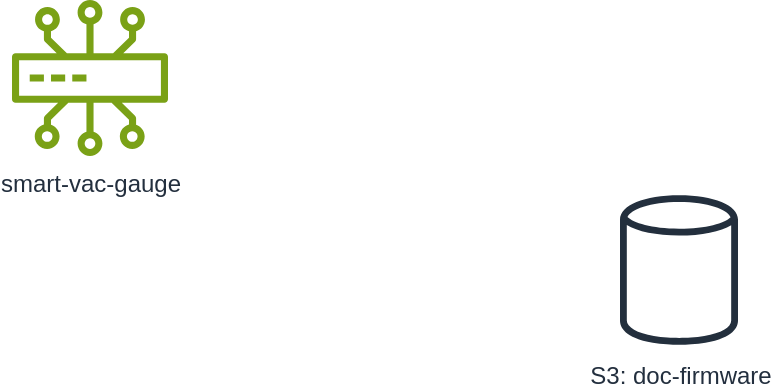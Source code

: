 <mxfile version="24.7.5">
  <diagram name="Page-1" id="qHie082a5cEye1tV1nNR">
    <mxGraphModel dx="1520" dy="798" grid="0" gridSize="10" guides="1" tooltips="1" connect="1" arrows="1" fold="1" page="0" pageScale="1" pageWidth="827" pageHeight="1169" math="0" shadow="0">
      <root>
        <mxCell id="0" />
        <mxCell id="1" parent="0" />
        <mxCell id="YHbYcHCBXBletzS5WVZL-2" value="S3: doc-firmware" style="sketch=0;outlineConnect=0;fontColor=#232F3E;gradientColor=none;fillColor=#232F3D;strokeColor=none;dashed=0;verticalLabelPosition=bottom;verticalAlign=top;align=center;html=1;fontSize=12;fontStyle=0;aspect=fixed;pointerEvents=1;shape=mxgraph.aws4.generic_database;" vertex="1" parent="1">
          <mxGeometry x="282" y="166" width="59" height="78" as="geometry" />
        </mxCell>
        <mxCell id="YHbYcHCBXBletzS5WVZL-3" value="smart-vac-gauge" style="sketch=0;outlineConnect=0;fontColor=#232F3E;gradientColor=none;fillColor=#7AA116;strokeColor=none;dashed=0;verticalLabelPosition=bottom;verticalAlign=top;align=center;html=1;fontSize=12;fontStyle=0;aspect=fixed;pointerEvents=1;shape=mxgraph.aws4.iot_greengrass_protocol;" vertex="1" parent="1">
          <mxGeometry x="-22" y="70" width="78" height="78" as="geometry" />
        </mxCell>
      </root>
    </mxGraphModel>
  </diagram>
</mxfile>
